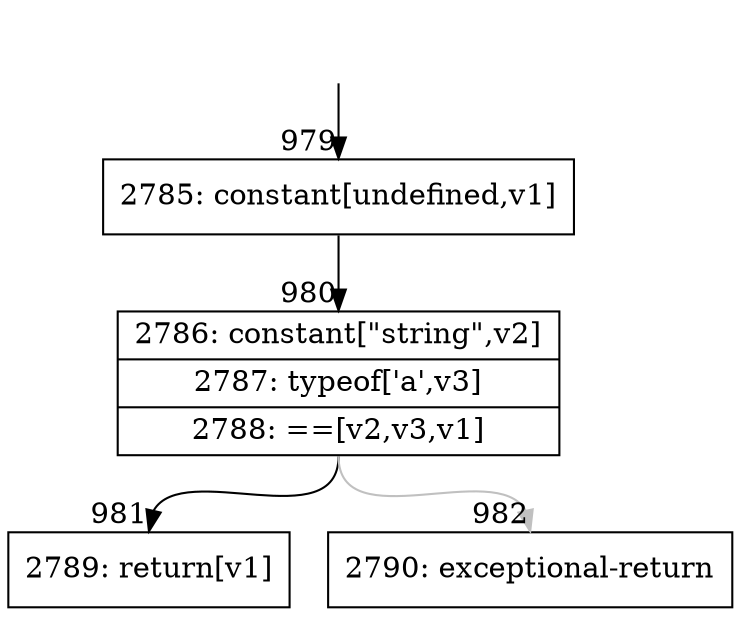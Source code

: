digraph {
rankdir="TD"
BB_entry84[shape=none,label=""];
BB_entry84 -> BB979 [tailport=s, headport=n, headlabel="    979"]
BB979 [shape=record label="{2785: constant[undefined,v1]}" ] 
BB979 -> BB980 [tailport=s, headport=n, headlabel="      980"]
BB980 [shape=record label="{2786: constant[\"string\",v2]|2787: typeof['a',v3]|2788: ==[v2,v3,v1]}" ] 
BB980 -> BB981 [tailport=s, headport=n, headlabel="      981"]
BB980 -> BB982 [tailport=s, headport=n, color=gray, headlabel="      982"]
BB981 [shape=record label="{2789: return[v1]}" ] 
BB982 [shape=record label="{2790: exceptional-return}" ] 
//#$~ 845
}
